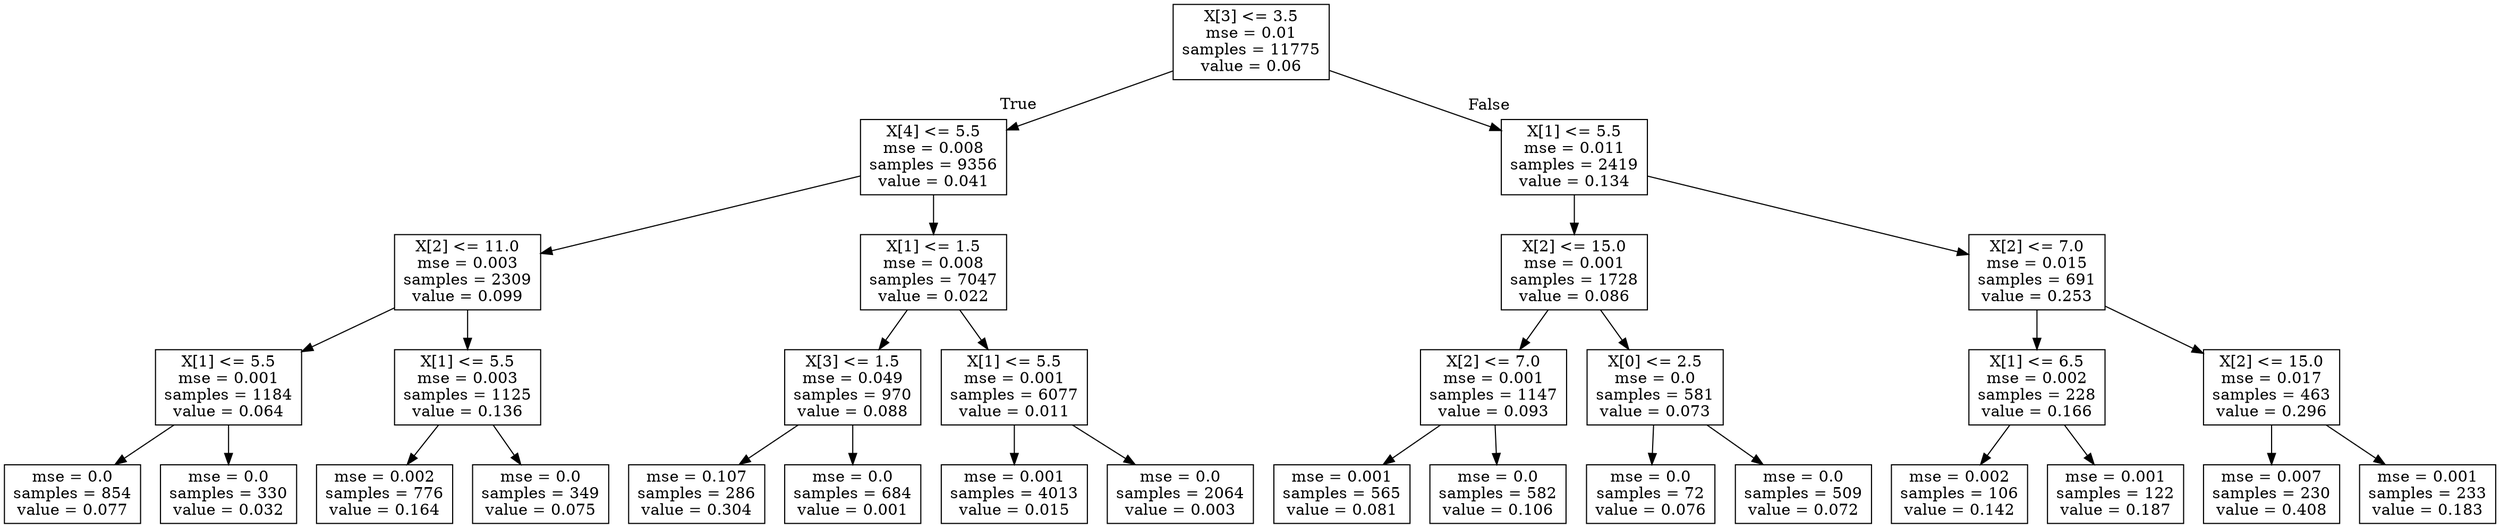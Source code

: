 digraph Tree {
node [shape=box] ;
0 [label="X[3] <= 3.5\nmse = 0.01\nsamples = 11775\nvalue = 0.06"] ;
1 [label="X[4] <= 5.5\nmse = 0.008\nsamples = 9356\nvalue = 0.041"] ;
0 -> 1 [labeldistance=2.5, labelangle=45, headlabel="True"] ;
2 [label="X[2] <= 11.0\nmse = 0.003\nsamples = 2309\nvalue = 0.099"] ;
1 -> 2 ;
3 [label="X[1] <= 5.5\nmse = 0.001\nsamples = 1184\nvalue = 0.064"] ;
2 -> 3 ;
4 [label="mse = 0.0\nsamples = 854\nvalue = 0.077"] ;
3 -> 4 ;
5 [label="mse = 0.0\nsamples = 330\nvalue = 0.032"] ;
3 -> 5 ;
6 [label="X[1] <= 5.5\nmse = 0.003\nsamples = 1125\nvalue = 0.136"] ;
2 -> 6 ;
7 [label="mse = 0.002\nsamples = 776\nvalue = 0.164"] ;
6 -> 7 ;
8 [label="mse = 0.0\nsamples = 349\nvalue = 0.075"] ;
6 -> 8 ;
9 [label="X[1] <= 1.5\nmse = 0.008\nsamples = 7047\nvalue = 0.022"] ;
1 -> 9 ;
10 [label="X[3] <= 1.5\nmse = 0.049\nsamples = 970\nvalue = 0.088"] ;
9 -> 10 ;
11 [label="mse = 0.107\nsamples = 286\nvalue = 0.304"] ;
10 -> 11 ;
12 [label="mse = 0.0\nsamples = 684\nvalue = 0.001"] ;
10 -> 12 ;
13 [label="X[1] <= 5.5\nmse = 0.001\nsamples = 6077\nvalue = 0.011"] ;
9 -> 13 ;
14 [label="mse = 0.001\nsamples = 4013\nvalue = 0.015"] ;
13 -> 14 ;
15 [label="mse = 0.0\nsamples = 2064\nvalue = 0.003"] ;
13 -> 15 ;
16 [label="X[1] <= 5.5\nmse = 0.011\nsamples = 2419\nvalue = 0.134"] ;
0 -> 16 [labeldistance=2.5, labelangle=-45, headlabel="False"] ;
17 [label="X[2] <= 15.0\nmse = 0.001\nsamples = 1728\nvalue = 0.086"] ;
16 -> 17 ;
18 [label="X[2] <= 7.0\nmse = 0.001\nsamples = 1147\nvalue = 0.093"] ;
17 -> 18 ;
19 [label="mse = 0.001\nsamples = 565\nvalue = 0.081"] ;
18 -> 19 ;
20 [label="mse = 0.0\nsamples = 582\nvalue = 0.106"] ;
18 -> 20 ;
21 [label="X[0] <= 2.5\nmse = 0.0\nsamples = 581\nvalue = 0.073"] ;
17 -> 21 ;
22 [label="mse = 0.0\nsamples = 72\nvalue = 0.076"] ;
21 -> 22 ;
23 [label="mse = 0.0\nsamples = 509\nvalue = 0.072"] ;
21 -> 23 ;
24 [label="X[2] <= 7.0\nmse = 0.015\nsamples = 691\nvalue = 0.253"] ;
16 -> 24 ;
25 [label="X[1] <= 6.5\nmse = 0.002\nsamples = 228\nvalue = 0.166"] ;
24 -> 25 ;
26 [label="mse = 0.002\nsamples = 106\nvalue = 0.142"] ;
25 -> 26 ;
27 [label="mse = 0.001\nsamples = 122\nvalue = 0.187"] ;
25 -> 27 ;
28 [label="X[2] <= 15.0\nmse = 0.017\nsamples = 463\nvalue = 0.296"] ;
24 -> 28 ;
29 [label="mse = 0.007\nsamples = 230\nvalue = 0.408"] ;
28 -> 29 ;
30 [label="mse = 0.001\nsamples = 233\nvalue = 0.183"] ;
28 -> 30 ;
}